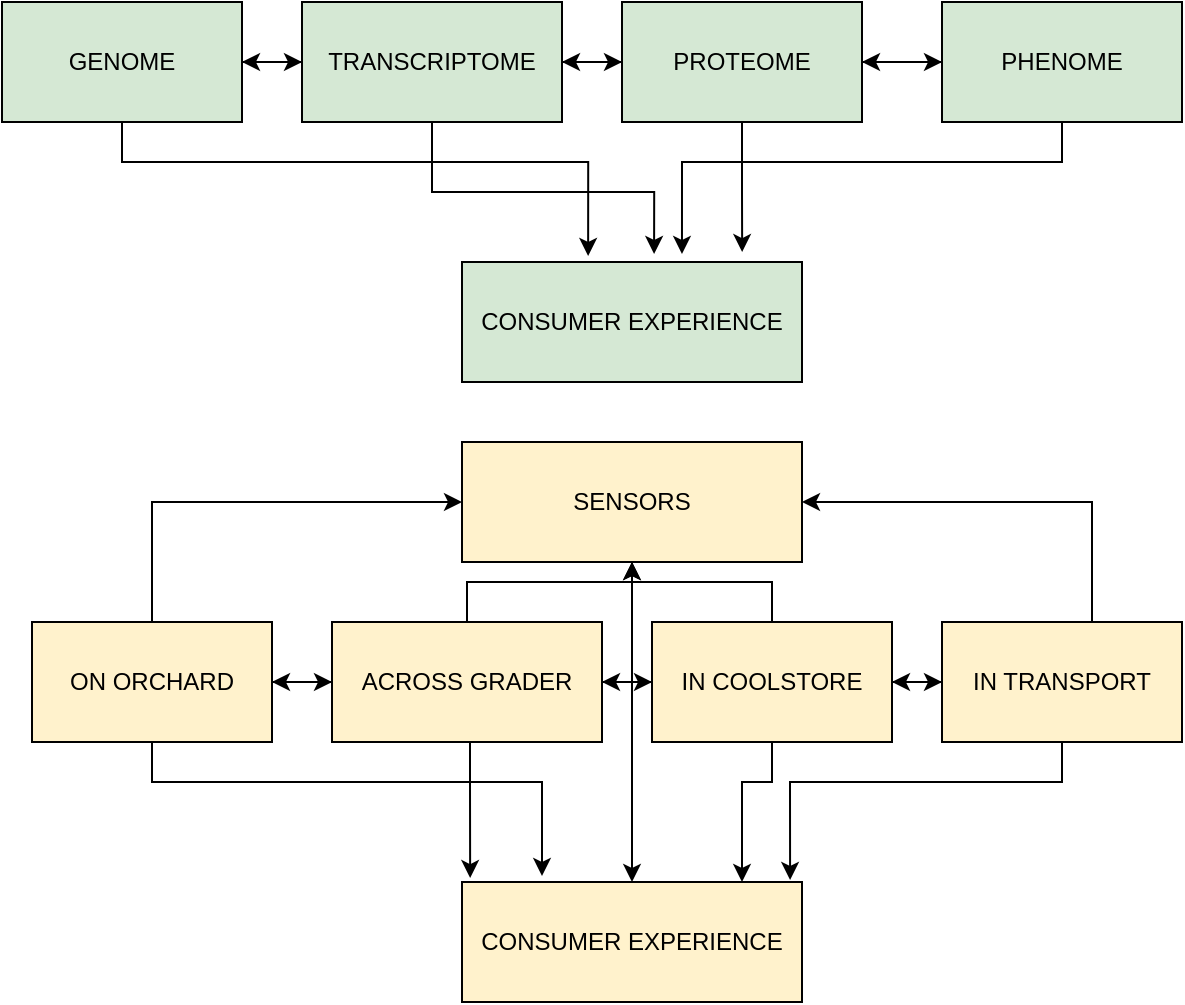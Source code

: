 <mxfile version="11.3.0" type="github" pages="1"><diagram id="YqDa2C3jm4ym2uCKuhwp" name="Page-1"><mxGraphModel dx="1024" dy="571" grid="1" gridSize="10" guides="1" tooltips="1" connect="1" arrows="1" fold="1" page="1" pageScale="1" pageWidth="850" pageHeight="1100" math="0" shadow="0"><root><mxCell id="0"/><mxCell id="1" parent="0"/><mxCell id="69fzr2q0Gtkfar7NPwJh-8" style="edgeStyle=orthogonalEdgeStyle;rounded=0;orthogonalLoop=1;jettySize=auto;html=1;fillColor=#d5e8d4;strokeColor=#000000;" parent="1" source="69fzr2q0Gtkfar7NPwJh-2" target="69fzr2q0Gtkfar7NPwJh-3" edge="1"><mxGeometry relative="1" as="geometry"/></mxCell><mxCell id="69fzr2q0Gtkfar7NPwJh-14" style="edgeStyle=orthogonalEdgeStyle;rounded=0;orthogonalLoop=1;jettySize=auto;html=1;entryX=0.371;entryY=-0.05;entryDx=0;entryDy=0;entryPerimeter=0;fillColor=#d5e8d4;strokeColor=#000000;" parent="1" source="69fzr2q0Gtkfar7NPwJh-2" target="69fzr2q0Gtkfar7NPwJh-6" edge="1"><mxGeometry relative="1" as="geometry"><mxPoint x="460" y="120" as="targetPoint"/><Array as="points"><mxPoint x="230" y="120"/><mxPoint x="463" y="120"/></Array></mxGeometry></mxCell><mxCell id="69fzr2q0Gtkfar7NPwJh-2" value="GENOME" style="rounded=0;whiteSpace=wrap;html=1;fillColor=#d5e8d4;strokeColor=#000000;" parent="1" vertex="1"><mxGeometry x="170" y="40" width="120" height="60" as="geometry"/></mxCell><mxCell id="69fzr2q0Gtkfar7NPwJh-7" value="" style="edgeStyle=orthogonalEdgeStyle;rounded=0;orthogonalLoop=1;jettySize=auto;html=1;fillColor=#d5e8d4;strokeColor=#000000;" parent="1" source="69fzr2q0Gtkfar7NPwJh-3" target="69fzr2q0Gtkfar7NPwJh-2" edge="1"><mxGeometry relative="1" as="geometry"/></mxCell><mxCell id="69fzr2q0Gtkfar7NPwJh-16" style="edgeStyle=orthogonalEdgeStyle;rounded=0;orthogonalLoop=1;jettySize=auto;html=1;entryX=0.565;entryY=-0.067;entryDx=0;entryDy=0;entryPerimeter=0;fillColor=#d5e8d4;strokeColor=#000000;" parent="1" source="69fzr2q0Gtkfar7NPwJh-3" target="69fzr2q0Gtkfar7NPwJh-6" edge="1"><mxGeometry relative="1" as="geometry"/></mxCell><mxCell id="69fzr2q0Gtkfar7NPwJh-18" value="" style="edgeStyle=orthogonalEdgeStyle;rounded=0;orthogonalLoop=1;jettySize=auto;html=1;fillColor=#d5e8d4;strokeColor=#000000;" parent="1" source="69fzr2q0Gtkfar7NPwJh-3" target="69fzr2q0Gtkfar7NPwJh-4" edge="1"><mxGeometry relative="1" as="geometry"/></mxCell><mxCell id="69fzr2q0Gtkfar7NPwJh-3" value="TRANSCRIPTOME" style="rounded=0;whiteSpace=wrap;html=1;fillColor=#d5e8d4;strokeColor=#000000;" parent="1" vertex="1"><mxGeometry x="320" y="40" width="130" height="60" as="geometry"/></mxCell><mxCell id="69fzr2q0Gtkfar7NPwJh-15" style="edgeStyle=orthogonalEdgeStyle;rounded=0;orthogonalLoop=1;jettySize=auto;html=1;entryX=0.824;entryY=-0.083;entryDx=0;entryDy=0;entryPerimeter=0;fillColor=#d5e8d4;strokeColor=#000000;" parent="1" source="69fzr2q0Gtkfar7NPwJh-4" target="69fzr2q0Gtkfar7NPwJh-6" edge="1"><mxGeometry relative="1" as="geometry"/></mxCell><mxCell id="69fzr2q0Gtkfar7NPwJh-19" value="" style="edgeStyle=orthogonalEdgeStyle;rounded=0;orthogonalLoop=1;jettySize=auto;html=1;fillColor=#d5e8d4;strokeColor=#000000;" parent="1" source="69fzr2q0Gtkfar7NPwJh-4" target="69fzr2q0Gtkfar7NPwJh-5" edge="1"><mxGeometry relative="1" as="geometry"><Array as="points"><mxPoint x="610" y="70"/><mxPoint x="610" y="70"/></Array></mxGeometry></mxCell><mxCell id="69fzr2q0Gtkfar7NPwJh-20" style="edgeStyle=orthogonalEdgeStyle;rounded=0;orthogonalLoop=1;jettySize=auto;html=1;exitX=0;exitY=0.5;exitDx=0;exitDy=0;entryX=1;entryY=0.5;entryDx=0;entryDy=0;fillColor=#d5e8d4;strokeColor=#000000;" parent="1" source="69fzr2q0Gtkfar7NPwJh-4" target="69fzr2q0Gtkfar7NPwJh-3" edge="1"><mxGeometry relative="1" as="geometry"/></mxCell><mxCell id="69fzr2q0Gtkfar7NPwJh-4" value="PROTEOME" style="rounded=0;whiteSpace=wrap;html=1;fillColor=#d5e8d4;strokeColor=#000000;" parent="1" vertex="1"><mxGeometry x="480" y="40" width="120" height="60" as="geometry"/></mxCell><mxCell id="69fzr2q0Gtkfar7NPwJh-13" style="edgeStyle=orthogonalEdgeStyle;rounded=0;orthogonalLoop=1;jettySize=auto;html=1;entryX=0.647;entryY=-0.067;entryDx=0;entryDy=0;entryPerimeter=0;fillColor=#d5e8d4;strokeColor=#000000;" parent="1" source="69fzr2q0Gtkfar7NPwJh-5" target="69fzr2q0Gtkfar7NPwJh-6" edge="1"><mxGeometry relative="1" as="geometry"><Array as="points"><mxPoint x="700" y="120"/><mxPoint x="510" y="120"/></Array></mxGeometry></mxCell><mxCell id="69fzr2q0Gtkfar7NPwJh-21" style="edgeStyle=orthogonalEdgeStyle;rounded=0;orthogonalLoop=1;jettySize=auto;html=1;entryX=1;entryY=0.5;entryDx=0;entryDy=0;fillColor=#d5e8d4;strokeColor=#000000;" parent="1" source="69fzr2q0Gtkfar7NPwJh-5" target="69fzr2q0Gtkfar7NPwJh-4" edge="1"><mxGeometry relative="1" as="geometry"/></mxCell><mxCell id="69fzr2q0Gtkfar7NPwJh-5" value="PHENOME" style="rounded=0;whiteSpace=wrap;html=1;fillColor=#d5e8d4;strokeColor=#000000;" parent="1" vertex="1"><mxGeometry x="640" y="40" width="120" height="60" as="geometry"/></mxCell><mxCell id="69fzr2q0Gtkfar7NPwJh-6" value="CONSUMER EXPERIENCE" style="rounded=1;whiteSpace=wrap;html=1;arcSize=0;fillColor=#d5e8d4;strokeColor=#000000;" parent="1" vertex="1"><mxGeometry x="400" y="170" width="170" height="60" as="geometry"/></mxCell><mxCell id="69fzr2q0Gtkfar7NPwJh-22" style="edgeStyle=orthogonalEdgeStyle;rounded=0;orthogonalLoop=1;jettySize=auto;html=1;fillColor=#fff2cc;strokeColor=#000000;" parent="1" source="69fzr2q0Gtkfar7NPwJh-24" target="69fzr2q0Gtkfar7NPwJh-28" edge="1"><mxGeometry relative="1" as="geometry"/></mxCell><mxCell id="69fzr2q0Gtkfar7NPwJh-23" style="edgeStyle=orthogonalEdgeStyle;rounded=0;orthogonalLoop=1;jettySize=auto;html=1;fillColor=#fff2cc;strokeColor=#000000;" parent="1" source="69fzr2q0Gtkfar7NPwJh-24" edge="1"><mxGeometry relative="1" as="geometry"><mxPoint x="440" y="477" as="targetPoint"/><Array as="points"><mxPoint x="245" y="430"/><mxPoint x="440" y="430"/><mxPoint x="440" y="477"/></Array></mxGeometry></mxCell><mxCell id="69fzr2q0Gtkfar7NPwJh-44" style="edgeStyle=orthogonalEdgeStyle;rounded=0;orthogonalLoop=1;jettySize=auto;html=1;entryX=0;entryY=0.5;entryDx=0;entryDy=0;strokeColor=#000000;" parent="1" source="69fzr2q0Gtkfar7NPwJh-24" target="69fzr2q0Gtkfar7NPwJh-37" edge="1"><mxGeometry relative="1" as="geometry"><Array as="points"><mxPoint x="245" y="290"/></Array></mxGeometry></mxCell><mxCell id="69fzr2q0Gtkfar7NPwJh-24" value="ON ORCHARD" style="rounded=0;whiteSpace=wrap;html=1;fillColor=#fff2cc;strokeColor=#000000;" parent="1" vertex="1"><mxGeometry x="185" y="350" width="120" height="60" as="geometry"/></mxCell><mxCell id="69fzr2q0Gtkfar7NPwJh-25" value="" style="edgeStyle=orthogonalEdgeStyle;rounded=0;orthogonalLoop=1;jettySize=auto;html=1;fillColor=#fff2cc;strokeColor=#000000;" parent="1" source="69fzr2q0Gtkfar7NPwJh-28" target="69fzr2q0Gtkfar7NPwJh-24" edge="1"><mxGeometry relative="1" as="geometry"/></mxCell><mxCell id="69fzr2q0Gtkfar7NPwJh-27" value="" style="edgeStyle=orthogonalEdgeStyle;rounded=0;orthogonalLoop=1;jettySize=auto;html=1;fillColor=#fff2cc;strokeColor=#000000;" parent="1" source="69fzr2q0Gtkfar7NPwJh-28" target="69fzr2q0Gtkfar7NPwJh-32" edge="1"><mxGeometry relative="1" as="geometry"/></mxCell><mxCell id="1fkOvy3yKHv01FXfsU-4-4" style="edgeStyle=orthogonalEdgeStyle;rounded=0;orthogonalLoop=1;jettySize=auto;html=1;entryX=0.024;entryY=-0.033;entryDx=0;entryDy=0;entryPerimeter=0;" edge="1" parent="1" source="69fzr2q0Gtkfar7NPwJh-28" target="69fzr2q0Gtkfar7NPwJh-36"><mxGeometry relative="1" as="geometry"><Array as="points"><mxPoint x="404" y="430"/><mxPoint x="404" y="430"/></Array></mxGeometry></mxCell><mxCell id="1fkOvy3yKHv01FXfsU-4-11" style="edgeStyle=orthogonalEdgeStyle;rounded=0;orthogonalLoop=1;jettySize=auto;html=1;exitX=0.5;exitY=0;exitDx=0;exitDy=0;entryX=0.5;entryY=1;entryDx=0;entryDy=0;" edge="1" parent="1" source="69fzr2q0Gtkfar7NPwJh-28" target="69fzr2q0Gtkfar7NPwJh-37"><mxGeometry relative="1" as="geometry"/></mxCell><mxCell id="69fzr2q0Gtkfar7NPwJh-28" value="ACROSS GRADER" style="rounded=0;whiteSpace=wrap;html=1;fillColor=#fff2cc;strokeColor=#000000;" parent="1" vertex="1"><mxGeometry x="335" y="350" width="135" height="60" as="geometry"/></mxCell><mxCell id="69fzr2q0Gtkfar7NPwJh-30" value="" style="edgeStyle=orthogonalEdgeStyle;rounded=0;orthogonalLoop=1;jettySize=auto;html=1;fillColor=#fff2cc;strokeColor=#000000;" parent="1" source="69fzr2q0Gtkfar7NPwJh-32" target="69fzr2q0Gtkfar7NPwJh-35" edge="1"><mxGeometry relative="1" as="geometry"><Array as="points"><mxPoint x="625" y="380"/><mxPoint x="625" y="380"/></Array></mxGeometry></mxCell><mxCell id="69fzr2q0Gtkfar7NPwJh-31" style="edgeStyle=orthogonalEdgeStyle;rounded=0;orthogonalLoop=1;jettySize=auto;html=1;exitX=0;exitY=0.5;exitDx=0;exitDy=0;entryX=1;entryY=0.5;entryDx=0;entryDy=0;fillColor=#fff2cc;strokeColor=#000000;" parent="1" source="69fzr2q0Gtkfar7NPwJh-32" target="69fzr2q0Gtkfar7NPwJh-28" edge="1"><mxGeometry relative="1" as="geometry"/></mxCell><mxCell id="1fkOvy3yKHv01FXfsU-4-3" style="edgeStyle=orthogonalEdgeStyle;rounded=0;orthogonalLoop=1;jettySize=auto;html=1;exitX=0.5;exitY=1;exitDx=0;exitDy=0;" edge="1" parent="1" source="69fzr2q0Gtkfar7NPwJh-32" target="69fzr2q0Gtkfar7NPwJh-36"><mxGeometry relative="1" as="geometry"><Array as="points"><mxPoint x="555" y="430"/><mxPoint x="540" y="430"/></Array></mxGeometry></mxCell><mxCell id="1fkOvy3yKHv01FXfsU-4-10" style="edgeStyle=orthogonalEdgeStyle;rounded=0;orthogonalLoop=1;jettySize=auto;html=1;exitX=0.5;exitY=0;exitDx=0;exitDy=0;" edge="1" parent="1" source="69fzr2q0Gtkfar7NPwJh-32" target="69fzr2q0Gtkfar7NPwJh-37"><mxGeometry relative="1" as="geometry"/></mxCell><mxCell id="69fzr2q0Gtkfar7NPwJh-32" value="IN COOLSTORE" style="rounded=0;whiteSpace=wrap;html=1;fillColor=#fff2cc;strokeColor=#000000;" parent="1" vertex="1"><mxGeometry x="495" y="350" width="120" height="60" as="geometry"/></mxCell><mxCell id="69fzr2q0Gtkfar7NPwJh-34" style="edgeStyle=orthogonalEdgeStyle;rounded=0;orthogonalLoop=1;jettySize=auto;html=1;entryX=1;entryY=0.5;entryDx=0;entryDy=0;fillColor=#fff2cc;strokeColor=#000000;" parent="1" source="69fzr2q0Gtkfar7NPwJh-35" target="69fzr2q0Gtkfar7NPwJh-32" edge="1"><mxGeometry relative="1" as="geometry"/></mxCell><mxCell id="69fzr2q0Gtkfar7NPwJh-51" value="" style="edgeStyle=orthogonalEdgeStyle;rounded=0;orthogonalLoop=1;jettySize=auto;html=1;entryX=1;entryY=0.5;entryDx=0;entryDy=0;strokeColor=#000000;" parent="1" source="69fzr2q0Gtkfar7NPwJh-35" target="69fzr2q0Gtkfar7NPwJh-37" edge="1"><mxGeometry relative="1" as="geometry"><mxPoint x="715" y="270" as="targetPoint"/><Array as="points"><mxPoint x="715" y="290"/></Array></mxGeometry></mxCell><mxCell id="1fkOvy3yKHv01FXfsU-4-5" style="edgeStyle=orthogonalEdgeStyle;rounded=0;orthogonalLoop=1;jettySize=auto;html=1;entryX=0.965;entryY=-0.017;entryDx=0;entryDy=0;entryPerimeter=0;" edge="1" parent="1" source="69fzr2q0Gtkfar7NPwJh-35" target="69fzr2q0Gtkfar7NPwJh-36"><mxGeometry relative="1" as="geometry"><Array as="points"><mxPoint x="700" y="430"/><mxPoint x="564" y="430"/></Array></mxGeometry></mxCell><mxCell id="69fzr2q0Gtkfar7NPwJh-35" value="IN TRANSPORT" style="rounded=0;whiteSpace=wrap;html=1;fillColor=#fff2cc;strokeColor=#000000;" parent="1" vertex="1"><mxGeometry x="640" y="350" width="120" height="60" as="geometry"/></mxCell><mxCell id="69fzr2q0Gtkfar7NPwJh-36" value="CONSUMER EXPERIENCE" style="rounded=1;whiteSpace=wrap;html=1;arcSize=0;fillColor=#fff2cc;strokeColor=#000000;" parent="1" vertex="1"><mxGeometry x="400" y="480" width="170" height="60" as="geometry"/></mxCell><mxCell id="1fkOvy3yKHv01FXfsU-4-12" style="edgeStyle=orthogonalEdgeStyle;rounded=0;orthogonalLoop=1;jettySize=auto;html=1;entryX=0.5;entryY=0;entryDx=0;entryDy=0;" edge="1" parent="1" source="69fzr2q0Gtkfar7NPwJh-37" target="69fzr2q0Gtkfar7NPwJh-36"><mxGeometry relative="1" as="geometry"/></mxCell><mxCell id="69fzr2q0Gtkfar7NPwJh-37" value="SENSORS" style="rounded=0;whiteSpace=wrap;html=1;fillColor=#fff2cc;strokeColor=#000000;" parent="1" vertex="1"><mxGeometry x="400" y="260" width="170" height="60" as="geometry"/></mxCell></root></mxGraphModel></diagram></mxfile>